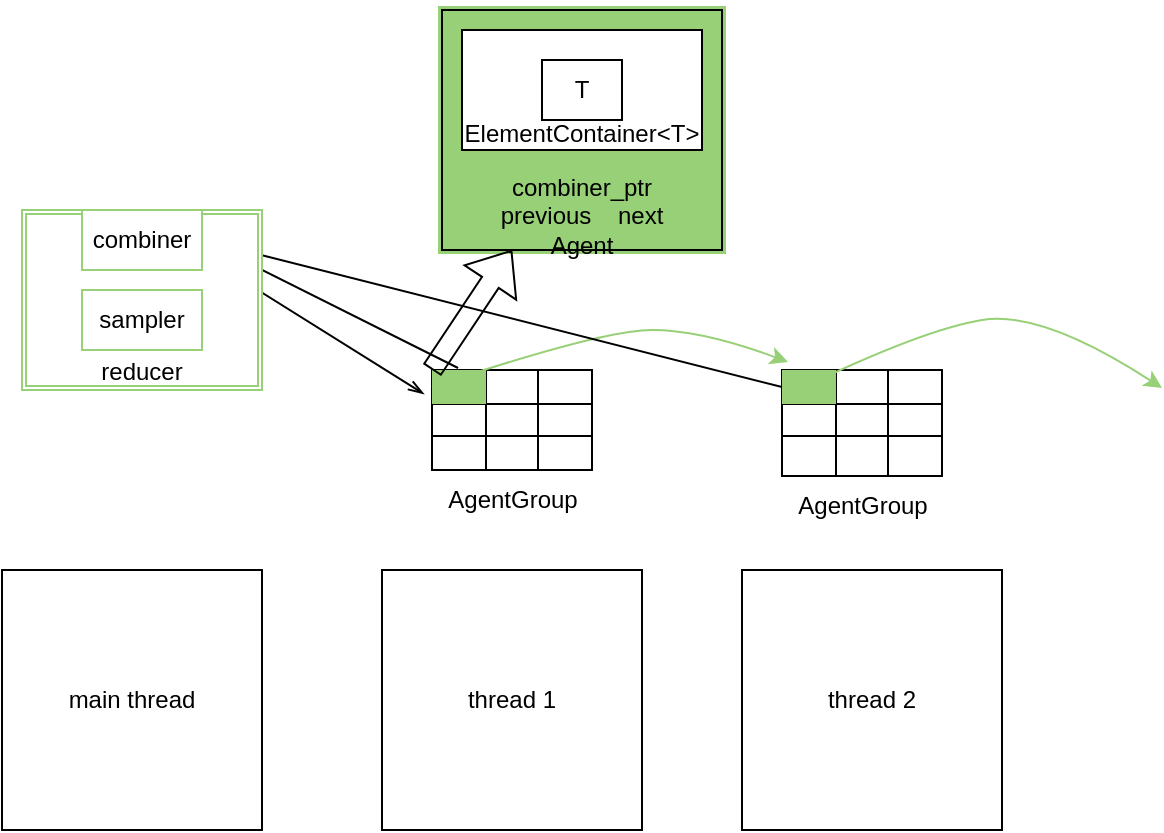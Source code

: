 <mxfile version="20.5.1" type="github">
  <diagram id="W95Z5eIXYVugGOT93Xkn" name="第 1 页">
    <mxGraphModel dx="1426" dy="769" grid="1" gridSize="10" guides="1" tooltips="1" connect="1" arrows="1" fold="1" page="1" pageScale="1" pageWidth="827" pageHeight="1169" math="0" shadow="0">
      <root>
        <mxCell id="0" />
        <mxCell id="1" parent="0" />
        <mxCell id="_sXDEryKFTYSJ3YJWp2K-5" value="main thread" style="whiteSpace=wrap;html=1;aspect=fixed;" vertex="1" parent="1">
          <mxGeometry x="100" y="360" width="130" height="130" as="geometry" />
        </mxCell>
        <mxCell id="_sXDEryKFTYSJ3YJWp2K-6" value="thread 1" style="whiteSpace=wrap;html=1;aspect=fixed;" vertex="1" parent="1">
          <mxGeometry x="290" y="360" width="130" height="130" as="geometry" />
        </mxCell>
        <mxCell id="_sXDEryKFTYSJ3YJWp2K-7" value="thread 2" style="whiteSpace=wrap;html=1;aspect=fixed;" vertex="1" parent="1">
          <mxGeometry x="470" y="360" width="130" height="130" as="geometry" />
        </mxCell>
        <mxCell id="_sXDEryKFTYSJ3YJWp2K-8" value="" style="group;fillColor=#97D077;strokeColor=#97D077;strokeWidth=4;" vertex="1" connectable="0" parent="1">
          <mxGeometry x="320" y="80" width="140" height="120" as="geometry" />
        </mxCell>
        <mxCell id="_sXDEryKFTYSJ3YJWp2K-3" value="&lt;br&gt;&lt;br&gt;&lt;br&gt;&lt;br&gt;&lt;br&gt;&lt;br&gt;combiner_ptr&lt;br&gt;previous&amp;nbsp; &amp;nbsp; next&lt;br&gt;Agent" style="rounded=0;whiteSpace=wrap;html=1;fillColor=#97D077;" vertex="1" parent="_sXDEryKFTYSJ3YJWp2K-8">
          <mxGeometry width="140" height="120" as="geometry" />
        </mxCell>
        <mxCell id="_sXDEryKFTYSJ3YJWp2K-2" value="&lt;br&gt;&lt;br&gt;&lt;br&gt;ElementContainer&amp;lt;T&amp;gt;" style="rounded=0;whiteSpace=wrap;html=1;" vertex="1" parent="_sXDEryKFTYSJ3YJWp2K-8">
          <mxGeometry x="10" y="10" width="120" height="60" as="geometry" />
        </mxCell>
        <mxCell id="_sXDEryKFTYSJ3YJWp2K-1" value="T" style="rounded=0;whiteSpace=wrap;html=1;" vertex="1" parent="_sXDEryKFTYSJ3YJWp2K-8">
          <mxGeometry x="50" y="25" width="40" height="30" as="geometry" />
        </mxCell>
        <mxCell id="_sXDEryKFTYSJ3YJWp2K-9" value="" style="shape=table;html=1;whiteSpace=wrap;startSize=0;container=1;collapsible=0;childLayout=tableLayout;" vertex="1" parent="1">
          <mxGeometry x="315" y="260" width="80" height="50" as="geometry" />
        </mxCell>
        <mxCell id="_sXDEryKFTYSJ3YJWp2K-10" value="" style="shape=tableRow;horizontal=0;startSize=0;swimlaneHead=0;swimlaneBody=0;top=0;left=0;bottom=0;right=0;collapsible=0;dropTarget=0;fillColor=none;points=[[0,0.5],[1,0.5]];portConstraint=eastwest;" vertex="1" parent="_sXDEryKFTYSJ3YJWp2K-9">
          <mxGeometry width="80" height="17" as="geometry" />
        </mxCell>
        <mxCell id="_sXDEryKFTYSJ3YJWp2K-11" value="" style="shape=partialRectangle;html=1;whiteSpace=wrap;connectable=0;fillColor=#97D077;top=0;left=0;bottom=0;right=0;overflow=hidden;" vertex="1" parent="_sXDEryKFTYSJ3YJWp2K-10">
          <mxGeometry width="27" height="17" as="geometry">
            <mxRectangle width="27" height="17" as="alternateBounds" />
          </mxGeometry>
        </mxCell>
        <mxCell id="_sXDEryKFTYSJ3YJWp2K-12" value="" style="shape=partialRectangle;html=1;whiteSpace=wrap;connectable=0;fillColor=none;top=0;left=0;bottom=0;right=0;overflow=hidden;" vertex="1" parent="_sXDEryKFTYSJ3YJWp2K-10">
          <mxGeometry x="27" width="26" height="17" as="geometry">
            <mxRectangle width="26" height="17" as="alternateBounds" />
          </mxGeometry>
        </mxCell>
        <mxCell id="_sXDEryKFTYSJ3YJWp2K-13" value="" style="shape=partialRectangle;html=1;whiteSpace=wrap;connectable=0;fillColor=none;top=0;left=0;bottom=0;right=0;overflow=hidden;" vertex="1" parent="_sXDEryKFTYSJ3YJWp2K-10">
          <mxGeometry x="53" width="27" height="17" as="geometry">
            <mxRectangle width="27" height="17" as="alternateBounds" />
          </mxGeometry>
        </mxCell>
        <mxCell id="_sXDEryKFTYSJ3YJWp2K-14" value="" style="shape=tableRow;horizontal=0;startSize=0;swimlaneHead=0;swimlaneBody=0;top=0;left=0;bottom=0;right=0;collapsible=0;dropTarget=0;fillColor=none;points=[[0,0.5],[1,0.5]];portConstraint=eastwest;" vertex="1" parent="_sXDEryKFTYSJ3YJWp2K-9">
          <mxGeometry y="17" width="80" height="16" as="geometry" />
        </mxCell>
        <mxCell id="_sXDEryKFTYSJ3YJWp2K-15" value="" style="shape=partialRectangle;html=1;whiteSpace=wrap;connectable=0;fillColor=none;top=0;left=0;bottom=0;right=0;overflow=hidden;" vertex="1" parent="_sXDEryKFTYSJ3YJWp2K-14">
          <mxGeometry width="27" height="16" as="geometry">
            <mxRectangle width="27" height="16" as="alternateBounds" />
          </mxGeometry>
        </mxCell>
        <mxCell id="_sXDEryKFTYSJ3YJWp2K-16" value="" style="shape=partialRectangle;html=1;whiteSpace=wrap;connectable=0;fillColor=none;top=0;left=0;bottom=0;right=0;overflow=hidden;" vertex="1" parent="_sXDEryKFTYSJ3YJWp2K-14">
          <mxGeometry x="27" width="26" height="16" as="geometry">
            <mxRectangle width="26" height="16" as="alternateBounds" />
          </mxGeometry>
        </mxCell>
        <mxCell id="_sXDEryKFTYSJ3YJWp2K-17" value="" style="shape=partialRectangle;html=1;whiteSpace=wrap;connectable=0;fillColor=none;top=0;left=0;bottom=0;right=0;overflow=hidden;" vertex="1" parent="_sXDEryKFTYSJ3YJWp2K-14">
          <mxGeometry x="53" width="27" height="16" as="geometry">
            <mxRectangle width="27" height="16" as="alternateBounds" />
          </mxGeometry>
        </mxCell>
        <mxCell id="_sXDEryKFTYSJ3YJWp2K-18" value="" style="shape=tableRow;horizontal=0;startSize=0;swimlaneHead=0;swimlaneBody=0;top=0;left=0;bottom=0;right=0;collapsible=0;dropTarget=0;fillColor=none;points=[[0,0.5],[1,0.5]];portConstraint=eastwest;" vertex="1" parent="_sXDEryKFTYSJ3YJWp2K-9">
          <mxGeometry y="33" width="80" height="17" as="geometry" />
        </mxCell>
        <mxCell id="_sXDEryKFTYSJ3YJWp2K-19" value="" style="shape=partialRectangle;html=1;whiteSpace=wrap;connectable=0;fillColor=none;top=0;left=0;bottom=0;right=0;overflow=hidden;" vertex="1" parent="_sXDEryKFTYSJ3YJWp2K-18">
          <mxGeometry width="27" height="17" as="geometry">
            <mxRectangle width="27" height="17" as="alternateBounds" />
          </mxGeometry>
        </mxCell>
        <mxCell id="_sXDEryKFTYSJ3YJWp2K-20" value="" style="shape=partialRectangle;html=1;whiteSpace=wrap;connectable=0;fillColor=none;top=0;left=0;bottom=0;right=0;overflow=hidden;" vertex="1" parent="_sXDEryKFTYSJ3YJWp2K-18">
          <mxGeometry x="27" width="26" height="17" as="geometry">
            <mxRectangle width="26" height="17" as="alternateBounds" />
          </mxGeometry>
        </mxCell>
        <mxCell id="_sXDEryKFTYSJ3YJWp2K-21" value="" style="shape=partialRectangle;html=1;whiteSpace=wrap;connectable=0;fillColor=none;top=0;left=0;bottom=0;right=0;overflow=hidden;pointerEvents=1;" vertex="1" parent="_sXDEryKFTYSJ3YJWp2K-18">
          <mxGeometry x="53" width="27" height="17" as="geometry">
            <mxRectangle width="27" height="17" as="alternateBounds" />
          </mxGeometry>
        </mxCell>
        <mxCell id="_sXDEryKFTYSJ3YJWp2K-22" value="" style="shape=table;html=1;whiteSpace=wrap;startSize=0;container=1;collapsible=0;childLayout=tableLayout;" vertex="1" parent="1">
          <mxGeometry x="490" y="260" width="80" height="53" as="geometry" />
        </mxCell>
        <mxCell id="_sXDEryKFTYSJ3YJWp2K-23" value="" style="shape=tableRow;horizontal=0;startSize=0;swimlaneHead=0;swimlaneBody=0;top=0;left=0;bottom=0;right=0;collapsible=0;dropTarget=0;fillColor=none;points=[[0,0.5],[1,0.5]];portConstraint=eastwest;" vertex="1" parent="_sXDEryKFTYSJ3YJWp2K-22">
          <mxGeometry width="80" height="17" as="geometry" />
        </mxCell>
        <mxCell id="_sXDEryKFTYSJ3YJWp2K-24" value="" style="shape=partialRectangle;html=1;whiteSpace=wrap;connectable=0;fillColor=#97D077;top=0;left=0;bottom=0;right=0;overflow=hidden;" vertex="1" parent="_sXDEryKFTYSJ3YJWp2K-23">
          <mxGeometry width="27" height="17" as="geometry">
            <mxRectangle width="27" height="17" as="alternateBounds" />
          </mxGeometry>
        </mxCell>
        <mxCell id="_sXDEryKFTYSJ3YJWp2K-25" value="" style="shape=partialRectangle;html=1;whiteSpace=wrap;connectable=0;fillColor=none;top=0;left=0;bottom=0;right=0;overflow=hidden;" vertex="1" parent="_sXDEryKFTYSJ3YJWp2K-23">
          <mxGeometry x="27" width="26" height="17" as="geometry">
            <mxRectangle width="26" height="17" as="alternateBounds" />
          </mxGeometry>
        </mxCell>
        <mxCell id="_sXDEryKFTYSJ3YJWp2K-26" value="" style="shape=partialRectangle;html=1;whiteSpace=wrap;connectable=0;fillColor=none;top=0;left=0;bottom=0;right=0;overflow=hidden;" vertex="1" parent="_sXDEryKFTYSJ3YJWp2K-23">
          <mxGeometry x="53" width="27" height="17" as="geometry">
            <mxRectangle width="27" height="17" as="alternateBounds" />
          </mxGeometry>
        </mxCell>
        <mxCell id="_sXDEryKFTYSJ3YJWp2K-27" value="" style="shape=tableRow;horizontal=0;startSize=0;swimlaneHead=0;swimlaneBody=0;top=0;left=0;bottom=0;right=0;collapsible=0;dropTarget=0;fillColor=none;points=[[0,0.5],[1,0.5]];portConstraint=eastwest;" vertex="1" parent="_sXDEryKFTYSJ3YJWp2K-22">
          <mxGeometry y="17" width="80" height="16" as="geometry" />
        </mxCell>
        <mxCell id="_sXDEryKFTYSJ3YJWp2K-28" value="" style="shape=partialRectangle;html=1;whiteSpace=wrap;connectable=0;fillColor=none;top=0;left=0;bottom=0;right=0;overflow=hidden;" vertex="1" parent="_sXDEryKFTYSJ3YJWp2K-27">
          <mxGeometry width="27" height="16" as="geometry">
            <mxRectangle width="27" height="16" as="alternateBounds" />
          </mxGeometry>
        </mxCell>
        <mxCell id="_sXDEryKFTYSJ3YJWp2K-29" value="" style="shape=partialRectangle;html=1;whiteSpace=wrap;connectable=0;fillColor=none;top=0;left=0;bottom=0;right=0;overflow=hidden;" vertex="1" parent="_sXDEryKFTYSJ3YJWp2K-27">
          <mxGeometry x="27" width="26" height="16" as="geometry">
            <mxRectangle width="26" height="16" as="alternateBounds" />
          </mxGeometry>
        </mxCell>
        <mxCell id="_sXDEryKFTYSJ3YJWp2K-30" value="" style="shape=partialRectangle;html=1;whiteSpace=wrap;connectable=0;fillColor=none;top=0;left=0;bottom=0;right=0;overflow=hidden;" vertex="1" parent="_sXDEryKFTYSJ3YJWp2K-27">
          <mxGeometry x="53" width="27" height="16" as="geometry">
            <mxRectangle width="27" height="16" as="alternateBounds" />
          </mxGeometry>
        </mxCell>
        <mxCell id="_sXDEryKFTYSJ3YJWp2K-31" value="" style="shape=tableRow;horizontal=0;startSize=0;swimlaneHead=0;swimlaneBody=0;top=0;left=0;bottom=0;right=0;collapsible=0;dropTarget=0;fillColor=none;points=[[0,0.5],[1,0.5]];portConstraint=eastwest;" vertex="1" parent="_sXDEryKFTYSJ3YJWp2K-22">
          <mxGeometry y="33" width="80" height="20" as="geometry" />
        </mxCell>
        <mxCell id="_sXDEryKFTYSJ3YJWp2K-32" value="" style="shape=partialRectangle;html=1;whiteSpace=wrap;connectable=0;fillColor=none;top=0;left=0;bottom=0;right=0;overflow=hidden;" vertex="1" parent="_sXDEryKFTYSJ3YJWp2K-31">
          <mxGeometry width="27" height="20" as="geometry">
            <mxRectangle width="27" height="20" as="alternateBounds" />
          </mxGeometry>
        </mxCell>
        <mxCell id="_sXDEryKFTYSJ3YJWp2K-33" value="" style="shape=partialRectangle;html=1;whiteSpace=wrap;connectable=0;fillColor=none;top=0;left=0;bottom=0;right=0;overflow=hidden;" vertex="1" parent="_sXDEryKFTYSJ3YJWp2K-31">
          <mxGeometry x="27" width="26" height="20" as="geometry">
            <mxRectangle width="26" height="20" as="alternateBounds" />
          </mxGeometry>
        </mxCell>
        <mxCell id="_sXDEryKFTYSJ3YJWp2K-34" value="" style="shape=partialRectangle;html=1;whiteSpace=wrap;connectable=0;fillColor=none;top=0;left=0;bottom=0;right=0;overflow=hidden;pointerEvents=1;" vertex="1" parent="_sXDEryKFTYSJ3YJWp2K-31">
          <mxGeometry x="53" width="27" height="20" as="geometry">
            <mxRectangle width="27" height="20" as="alternateBounds" />
          </mxGeometry>
        </mxCell>
        <mxCell id="_sXDEryKFTYSJ3YJWp2K-35" value="AgentGroup" style="text;html=1;align=center;verticalAlign=middle;resizable=0;points=[];autosize=1;strokeColor=none;fillColor=none;strokeWidth=4;" vertex="1" parent="1">
          <mxGeometry x="310" y="310" width="90" height="30" as="geometry" />
        </mxCell>
        <mxCell id="_sXDEryKFTYSJ3YJWp2K-36" value="AgentGroup" style="text;html=1;align=center;verticalAlign=middle;resizable=0;points=[];autosize=1;strokeColor=none;fillColor=none;strokeWidth=4;" vertex="1" parent="1">
          <mxGeometry x="485" y="313" width="90" height="30" as="geometry" />
        </mxCell>
        <mxCell id="_sXDEryKFTYSJ3YJWp2K-37" value="" style="shape=flexArrow;endArrow=classic;html=1;rounded=0;entryX=0.25;entryY=1;entryDx=0;entryDy=0;exitX=0;exitY=0;exitDx=0;exitDy=0;" edge="1" parent="1" source="_sXDEryKFTYSJ3YJWp2K-9" target="_sXDEryKFTYSJ3YJWp2K-3">
          <mxGeometry width="50" height="50" relative="1" as="geometry">
            <mxPoint x="280" y="245" as="sourcePoint" />
            <mxPoint x="330" y="195" as="targetPoint" />
          </mxGeometry>
        </mxCell>
        <mxCell id="_sXDEryKFTYSJ3YJWp2K-39" value="" style="curved=1;endArrow=classic;html=1;rounded=0;entryX=0.038;entryY=-0.235;entryDx=0;entryDy=0;entryPerimeter=0;exitX=0;exitY=0.5;exitDx=0;exitDy=0;strokeColor=#97D077;" edge="1" parent="1" source="_sXDEryKFTYSJ3YJWp2K-10" target="_sXDEryKFTYSJ3YJWp2K-23">
          <mxGeometry width="50" height="50" relative="1" as="geometry">
            <mxPoint x="-190" y="420" as="sourcePoint" />
            <mxPoint x="-140" y="370" as="targetPoint" />
            <Array as="points">
              <mxPoint x="400" y="240" />
              <mxPoint x="450" y="240" />
            </Array>
          </mxGeometry>
        </mxCell>
        <mxCell id="_sXDEryKFTYSJ3YJWp2K-40" value="" style="curved=1;endArrow=classic;html=1;rounded=0;strokeColor=#97D077;" edge="1" parent="1">
          <mxGeometry width="50" height="50" relative="1" as="geometry">
            <mxPoint x="500" y="269" as="sourcePoint" />
            <mxPoint x="680" y="269" as="targetPoint" />
            <Array as="points">
              <mxPoint x="560" y="240" />
              <mxPoint x="620" y="230" />
            </Array>
          </mxGeometry>
        </mxCell>
        <mxCell id="_sXDEryKFTYSJ3YJWp2K-50" value="" style="endArrow=classic;html=1;rounded=0;strokeColor=#000000;exitX=0.163;exitY=-0.02;exitDx=0;exitDy=0;exitPerimeter=0;entryX=1;entryY=0.5;entryDx=0;entryDy=0;" edge="1" parent="1" source="_sXDEryKFTYSJ3YJWp2K-9" target="_sXDEryKFTYSJ3YJWp2K-43">
          <mxGeometry width="50" height="50" relative="1" as="geometry">
            <mxPoint x="390" y="300" as="sourcePoint" />
            <mxPoint x="440" y="250" as="targetPoint" />
          </mxGeometry>
        </mxCell>
        <mxCell id="_sXDEryKFTYSJ3YJWp2K-51" value="" style="endArrow=classic;html=1;rounded=0;strokeColor=#000000;exitX=0;exitY=0.5;exitDx=0;exitDy=0;entryX=1;entryY=0.5;entryDx=0;entryDy=0;" edge="1" parent="1" source="_sXDEryKFTYSJ3YJWp2K-23" target="_sXDEryKFTYSJ3YJWp2K-43">
          <mxGeometry width="50" height="50" relative="1" as="geometry">
            <mxPoint x="338.04" y="269" as="sourcePoint" />
            <mxPoint x="150" y="175" as="targetPoint" />
          </mxGeometry>
        </mxCell>
        <mxCell id="_sXDEryKFTYSJ3YJWp2K-41" value="" style="endArrow=none;html=1;rounded=0;strokeColor=#000000;startArrow=openThin;startFill=0;entryX=1;entryY=0.75;entryDx=0;entryDy=0;exitX=-0.05;exitY=-0.312;exitDx=0;exitDy=0;exitPerimeter=0;" edge="1" parent="1" source="_sXDEryKFTYSJ3YJWp2K-14" target="_sXDEryKFTYSJ3YJWp2K-43">
          <mxGeometry width="50" height="50" relative="1" as="geometry">
            <mxPoint x="130" y="290" as="sourcePoint" />
            <mxPoint x="220" y="320" as="targetPoint" />
          </mxGeometry>
        </mxCell>
        <mxCell id="_sXDEryKFTYSJ3YJWp2K-52" value="" style="group" vertex="1" connectable="0" parent="1">
          <mxGeometry x="110" y="180" width="120" height="90" as="geometry" />
        </mxCell>
        <mxCell id="_sXDEryKFTYSJ3YJWp2K-42" value="&lt;br&gt;&lt;br&gt;&lt;br&gt;&lt;br&gt;&lt;br&gt;reducer" style="shape=ext;double=1;rounded=0;whiteSpace=wrap;html=1;strokeColor=#97D077;strokeWidth=1;fillColor=#FFFFFF;" vertex="1" parent="_sXDEryKFTYSJ3YJWp2K-52">
          <mxGeometry width="120" height="90" as="geometry" />
        </mxCell>
        <mxCell id="_sXDEryKFTYSJ3YJWp2K-43" value="combiner" style="rounded=0;whiteSpace=wrap;html=1;strokeColor=#97D077;strokeWidth=1;fillColor=#FFFFFF;" vertex="1" parent="_sXDEryKFTYSJ3YJWp2K-52">
          <mxGeometry x="30" width="60" height="30" as="geometry" />
        </mxCell>
        <mxCell id="_sXDEryKFTYSJ3YJWp2K-44" value="sampler" style="rounded=0;whiteSpace=wrap;html=1;strokeColor=#97D077;strokeWidth=1;fillColor=#FFFFFF;" vertex="1" parent="_sXDEryKFTYSJ3YJWp2K-52">
          <mxGeometry x="30" y="40" width="60" height="30" as="geometry" />
        </mxCell>
      </root>
    </mxGraphModel>
  </diagram>
</mxfile>
